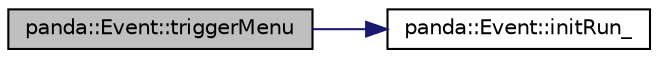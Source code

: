 digraph G
{
  edge [fontname="Helvetica",fontsize="10",labelfontname="Helvetica",labelfontsize="10"];
  node [fontname="Helvetica",fontsize="10",shape=record];
  rankdir=LR;
  Node1 [label="panda::Event::triggerMenu",height=0.2,width=0.4,color="black", fillcolor="grey75", style="filled" fontcolor="black"];
  Node1 -> Node2 [color="midnightblue",fontsize="10",style="solid"];
  Node2 [label="panda::Event::initRun_",height=0.2,width=0.4,color="black", fillcolor="white", style="filled",URL="$classpanda_1_1Event.html#af555a708697c8a69575d69d6800ae458",tooltip="Check if run or input boundary has been crossed and update trigger information."];
}
